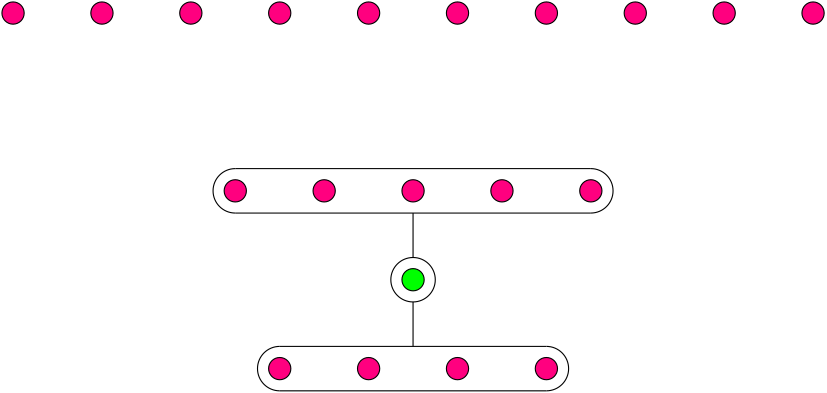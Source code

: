 <?xml version="1.0"?>
<!DOCTYPE ipe SYSTEM "ipe.dtd">
<ipe version="70005" creator="Ipe 7.1.3">
<info created="D:20131207114109" modified="D:20131208152634"/>
<ipestyle name="basic">
<symbol name="arrow/arc(spx)">
<path stroke="sym-stroke" fill="sym-stroke" pen="sym-pen">
0 0 m
-1 0.333 l
-1 -0.333 l
h
</path>
</symbol>
<symbol name="arrow/farc(spx)">
<path stroke="sym-stroke" fill="white" pen="sym-pen">
0 0 m
-1 0.333 l
-1 -0.333 l
h
</path>
</symbol>
<symbol name="mark/circle(sx)" transformations="translations">
<path fill="sym-stroke">
0.6 0 0 0.6 0 0 e
0.4 0 0 0.4 0 0 e
</path>
</symbol>
<symbol name="mark/disk(sx)" transformations="translations">
<path fill="sym-stroke">
0.6 0 0 0.6 0 0 e
</path>
</symbol>
<symbol name="mark/fdisk(sfx)" transformations="translations">
<group>
<path fill="sym-fill">
0.5 0 0 0.5 0 0 e
</path>
<path fill="sym-stroke" fillrule="eofill">
0.6 0 0 0.6 0 0 e
0.4 0 0 0.4 0 0 e
</path>
</group>
</symbol>
<symbol name="mark/box(sx)" transformations="translations">
<path fill="sym-stroke" fillrule="eofill">
-0.6 -0.6 m
0.6 -0.6 l
0.6 0.6 l
-0.6 0.6 l
h
-0.4 -0.4 m
0.4 -0.4 l
0.4 0.4 l
-0.4 0.4 l
h
</path>
</symbol>
<symbol name="mark/square(sx)" transformations="translations">
<path fill="sym-stroke">
-0.6 -0.6 m
0.6 -0.6 l
0.6 0.6 l
-0.6 0.6 l
h
</path>
</symbol>
<symbol name="mark/fsquare(sfx)" transformations="translations">
<group>
<path fill="sym-fill">
-0.5 -0.5 m
0.5 -0.5 l
0.5 0.5 l
-0.5 0.5 l
h
</path>
<path fill="sym-stroke" fillrule="eofill">
-0.6 -0.6 m
0.6 -0.6 l
0.6 0.6 l
-0.6 0.6 l
h
-0.4 -0.4 m
0.4 -0.4 l
0.4 0.4 l
-0.4 0.4 l
h
</path>
</group>
</symbol>
<symbol name="mark/cross(sx)" transformations="translations">
<group>
<path fill="sym-stroke">
-0.43 -0.57 m
0.57 0.43 l
0.43 0.57 l
-0.57 -0.43 l
h
</path>
<path fill="sym-stroke">
-0.43 0.57 m
0.57 -0.43 l
0.43 -0.57 l
-0.57 0.43 l
h
</path>
</group>
</symbol>
<symbol name="arrow/fnormal(spx)">
<path stroke="sym-stroke" fill="white" pen="sym-pen">
0 0 m
-1 0.333 l
-1 -0.333 l
h
</path>
</symbol>
<symbol name="arrow/pointed(spx)">
<path stroke="sym-stroke" fill="sym-stroke" pen="sym-pen">
0 0 m
-1 0.333 l
-0.8 0 l
-1 -0.333 l
h
</path>
</symbol>
<symbol name="arrow/fpointed(spx)">
<path stroke="sym-stroke" fill="white" pen="sym-pen">
0 0 m
-1 0.333 l
-0.8 0 l
-1 -0.333 l
h
</path>
</symbol>
<symbol name="arrow/linear(spx)">
<path stroke="sym-stroke" pen="sym-pen">
-1 0.333 m
0 0 l
-1 -0.333 l
</path>
</symbol>
<symbol name="arrow/fdouble(spx)">
<path stroke="sym-stroke" fill="white" pen="sym-pen">
0 0 m
-1 0.333 l
-1 -0.333 l
h
-1 0 m
-2 0.333 l
-2 -0.333 l
h
</path>
</symbol>
<symbol name="arrow/double(spx)">
<path stroke="sym-stroke" fill="sym-stroke" pen="sym-pen">
0 0 m
-1 0.333 l
-1 -0.333 l
h
-1 0 m
-2 0.333 l
-2 -0.333 l
h
</path>
</symbol>
<pen name="heavier" value="0.8"/>
<pen name="fat" value="1.2"/>
<pen name="ultrafat" value="2"/>
<symbolsize name="large" value="5"/>
<symbolsize name="small" value="2"/>
<symbolsize name="tiny" value="1.1"/>
<arrowsize name="large" value="10"/>
<arrowsize name="small" value="5"/>
<arrowsize name="tiny" value="3"/>
<color name="red" value="1 0 0"/>
<color name="green" value="0 1 0"/>
<color name="blue" value="0 0 1"/>
<color name="yellow" value="1 1 0"/>
<color name="orange" value="1 0.647 0"/>
<color name="gold" value="1 0.843 0"/>
<color name="purple" value="0.627 0.125 0.941"/>
<color name="gray" value="0.745"/>
<color name="brown" value="0.647 0.165 0.165"/>
<color name="navy" value="0 0 0.502"/>
<color name="pink" value="1 0.753 0.796"/>
<color name="seagreen" value="0.18 0.545 0.341"/>
<color name="turquoise" value="0.251 0.878 0.816"/>
<color name="violet" value="0.933 0.51 0.933"/>
<color name="darkblue" value="0 0 0.545"/>
<color name="darkcyan" value="0 0.545 0.545"/>
<color name="darkgray" value="0.663"/>
<color name="darkgreen" value="0 0.392 0"/>
<color name="darkmagenta" value="0.545 0 0.545"/>
<color name="darkorange" value="1 0.549 0"/>
<color name="darkred" value="0.545 0 0"/>
<color name="lightblue" value="0.678 0.847 0.902"/>
<color name="lightcyan" value="0.878 1 1"/>
<color name="lightgray" value="0.827"/>
<color name="lightgreen" value="0.565 0.933 0.565"/>
<color name="lightyellow" value="1 1 0.878"/>
<dashstyle name="dashed" value="[4] 0"/>
<dashstyle name="dotted" value="[1 3] 0"/>
<dashstyle name="dash dotted" value="[4 2 1 2] 0"/>
<dashstyle name="dash dot dotted" value="[4 2 1 2 1 2] 0"/>
<textsize name="large" value="\large"/>
<textsize name="small" value="\small"/>
<textsize name="tiny" value="\tiny"/>
<textsize name="Large" value="\Large"/>
<textsize name="LARGE" value="\LARGE"/>
<textsize name="huge" value="\huge"/>
<textsize name="Huge" value="\Huge"/>
<textsize name="footnote" value="\footnotesize"/>
<textstyle name="center" begin="\begin{center}" end="\end{center}"/>
<textstyle name="itemize" begin="\begin{itemize}" end="\end{itemize}"/>
<textstyle name="item" begin="\begin{itemize}\item{}" end="\end{itemize}"/>
<gridsize name="4 pts" value="4"/>
<gridsize name="8 pts (~3 mm)" value="8"/>
<gridsize name="16 pts (~6 mm)" value="16"/>
<gridsize name="32 pts (~12 mm)" value="32"/>
<gridsize name="10 pts (~3.5 mm)" value="10"/>
<gridsize name="20 pts (~7 mm)" value="20"/>
<gridsize name="14 pts (~5 mm)" value="14"/>
<gridsize name="28 pts (~10 mm)" value="28"/>
<gridsize name="56 pts (~20 mm)" value="56"/>
<anglesize name="90 deg" value="90"/>
<anglesize name="60 deg" value="60"/>
<anglesize name="45 deg" value="45"/>
<anglesize name="30 deg" value="30"/>
<anglesize name="22.5 deg" value="22.5"/>
<tiling name="falling" angle="-60" step="4" width="1"/>
<tiling name="rising" angle="30" step="4" width="1"/>
</ipestyle>
<page>
<layer name="alpha"/>
<view layers="alpha" active="alpha"/>
<path layer="alpha" matrix="0 1 -1 0 848 480" stroke="black" fill="1 0 0.498">
4 0 0 4 288 704 e
</path>
<path matrix="0 1 -1 0 848 480" stroke="black" fill="1 0 0.498">
4 0 0 4 288 672 e
</path>
<path matrix="0 1 -1 0 848 480" stroke="black" fill="1 0 0.498">
4 0 0 4 288 640 e
</path>
<path matrix="0 1 -1 0 848 480" stroke="black" fill="1 0 0.498">
4 0 0 4 288 608 e
</path>
<path matrix="0 1 -1 0 848 480" stroke="black" fill="1 0 0.498">
4 0 0 4 288 576 e
</path>
<path matrix="0 1 -1 0 848 480" stroke="black" fill="1 0 0.498">
4 0 0 4 288 544 e
</path>
<path matrix="0 1 -1 0 848 480" stroke="black" fill="1 0 0.498">
4 0 0 4 288 512 e
</path>
<path matrix="0 1 -1 0 848 480" stroke="black" fill="1 0 0.498">
4 0 0 4 288 480 e
</path>
<path matrix="0 1 -1 0 848 480" stroke="black" fill="1 0 0.498">
4 0 0 4 288 448 e
</path>
<path matrix="0 1 -1 0 848 480" stroke="black" fill="1 0 0.498">
4 0 0 4 288 416 e
</path>
<path matrix="0 1 -1 0 752 352" stroke="black" fill="1 0 0.498">
4 0 0 4 288 512 e
</path>
<path matrix="0 1 -1 0 752 352" stroke="black" fill="1 0 0.498">
4 0 0 4 288 448 e
</path>
<path matrix="0 1 -1 0 752 352" stroke="black" fill="1 0 0.498">
4 0 0 4 288 416 e
</path>
<path matrix="1 0 0 1 0 -32" stroke="black" fill="green">
4 0 0 4 288 704 e
</path>
<path matrix="0 1 -1 0 928 416" stroke="black" fill="1 0 0.498">
4 0 0 4 288 704 e
</path>
<path matrix="0 1 -1 0 928 416" stroke="black" fill="1 0 0.498">
4 0 0 4 288 672 e
</path>
<path matrix="0 1 -1 0 928 416" stroke="black" fill="1 0 0.498">
4 0 0 4 288 640 e
</path>
<path matrix="0 1 -1 0 928 416" stroke="black" fill="1 0 0.498">
4 0 0 4 288 608 e
</path>
<path matrix="0 1 -1 0 928 416" stroke="black" fill="1 0 0.498">
4 0 0 4 288 576 e
</path>
<path matrix="1 0 0 1 0 32" stroke="black" fill="green">
224 680 m
352 680 l
352 680 l
</path>
<path matrix="1 0 0 1 0 32" stroke="black" fill="green">
224 664 m
352 664 l
</path>
<path matrix="0.75 0 0 1 72 32" stroke="black" fill="green">
224 616 m
352 616 l
</path>
<path matrix="0.75 0 0 1 72 32" stroke="black" fill="green">
224 600 m
352 600 l
</path>
<path matrix="1 0 0 1 0 32" stroke="black">
224 664 m
8 0 0 -8 224 672 224 680 a
</path>
<path matrix="1 0 0 1 0 32" stroke="black">
352 680 m
8 0 0 -8 352 672 352 664 a
</path>
<path matrix="1 0 0 1 -16 32" stroke="black">
352 616 m
8 0 0 -8 352 608 352 600 a
</path>
<path matrix="1 0 0 1 16 32" stroke="black">
224 616 m
8 0 0 8 224 608 224 600 a
</path>
<path matrix="1 0 0 1 0 32" stroke="black">
8 0 0 8 288 640 e
</path>
<path matrix="1 0 0 1 0 32" stroke="black">
288 664 m
288 648 l
</path>
<path matrix="1 0 0 1 0 32" stroke="black">
288 632 m
288 616 l
</path>
<path matrix="0 1 -1 0 816 352" stroke="black" fill="1 0 0.498">
4 0 0 4 288 544 e
</path>
</page>
</ipe>
